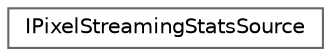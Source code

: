 digraph "Graphical Class Hierarchy"
{
 // INTERACTIVE_SVG=YES
 // LATEX_PDF_SIZE
  bgcolor="transparent";
  edge [fontname=Helvetica,fontsize=10,labelfontname=Helvetica,labelfontsize=10];
  node [fontname=Helvetica,fontsize=10,shape=box,height=0.2,width=0.4];
  rankdir="LR";
  Node0 [id="Node000000",label="IPixelStreamingStatsSource",height=0.2,width=0.4,color="grey40", fillcolor="white", style="filled",URL="$d9/d1c/classIPixelStreamingStatsSource.html",tooltip=" "];
}
